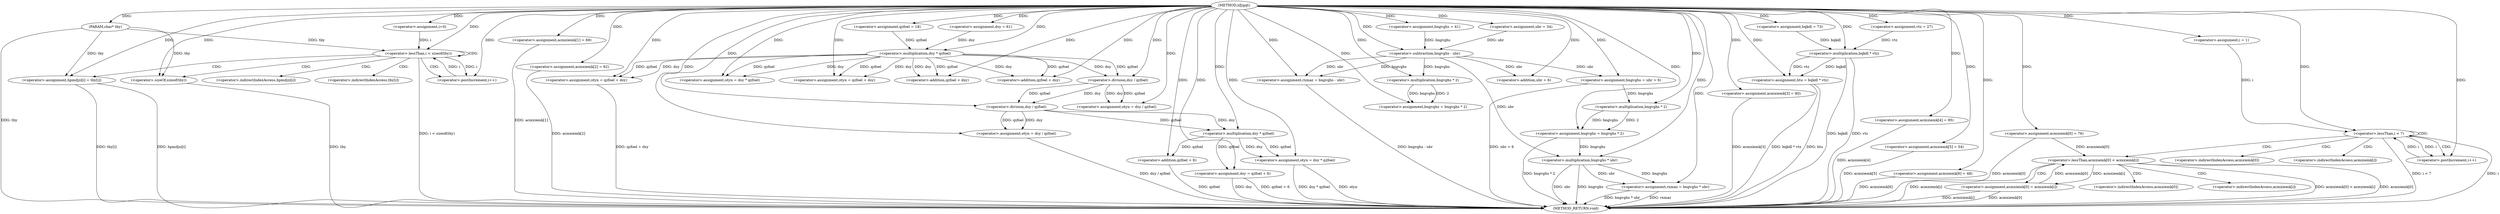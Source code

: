 digraph xfjigqt {  
"4334984857322274679" [label = "(METHOD,xfjigqt)" ]
"4334984857322274857" [label = "(METHOD_RETURN,void)" ]
"4334984857322274680" [label = "(PARAM,char* tby)" ]
"4334984857322274686" [label = "(<operator>.assignment,bngvghs = 41)" ]
"4334984857322274689" [label = "(<operator>.assignment,acmxiemk[0] = 76)" ]
"4334984857322274695" [label = "(<operator>.assignment,dsy = 61)" ]
"4334984857322274699" [label = "(<operator>.assignment,i=0)" ]
"4334984857322274702" [label = "(<operator>.lessThan,i < sizeof(tby))" ]
"4334984857322274704" [label = "(<operator>.sizeOf,sizeof(tby))" ]
"4334984857322274706" [label = "(<operator>.postIncrement,i++)" ]
"4334984857322274709" [label = "(<operator>.assignment,hpmdjzi[i] = tby[i])" ]
"4334984857322274716" [label = "(<operator>.assignment,acmxiemk[1] = 69)" ]
"4334984857322274721" [label = "(<operator>.assignment,acmxiemk[2] = 92)" ]
"4334984857322274727" [label = "(<operator>.assignment,ubr = 34)" ]
"4334984857322274731" [label = "(<operator>.assignment,qzfoel = 18)" ]
"4334984857322274734" [label = "(<operator>.assignment,acmxiemk[3] = 80)" ]
"4334984857322274740" [label = "(<operator>.assignment,bqkdl = 73)" ]
"4334984857322274745" [label = "(<operator>.assignment,vtz = 27)" ]
"4334984857322274749" [label = "(<operator>.assignment,otyn = dsy * qzfoel)" ]
"4334984857322274751" [label = "(<operator>.multiplication,dsy * qzfoel)" ]
"4334984857322274754" [label = "(<operator>.assignment,htu = bqkdl * vtz)" ]
"4334984857322274756" [label = "(<operator>.multiplication,bqkdl * vtz)" ]
"4334984857322274759" [label = "(<operator>.assignment,acmxiemk[4] = 95)" ]
"4334984857322274764" [label = "(<operator>.assignment,acmxiemk[5] = 54)" ]
"4334984857322274769" [label = "(<operator>.assignment,otyn = qzfoel + dsy)" ]
"4334984857322274771" [label = "(<operator>.addition,qzfoel + dsy)" ]
"4334984857322274774" [label = "(<operator>.assignment,acmxiemk[6] = 48)" ]
"4334984857322274780" [label = "(<operator>.assignment,rxmaz = bngvghs - ubr)" ]
"4334984857322274782" [label = "(<operator>.subtraction,bngvghs - ubr)" ]
"4334984857322274785" [label = "(<operator>.assignment,bngvghs = bngvghs * 2)" ]
"4334984857322274787" [label = "(<operator>.multiplication,bngvghs * 2)" ]
"4334984857322274790" [label = "(<operator>.assignment,bngvghs = ubr + 6)" ]
"4334984857322274792" [label = "(<operator>.addition,ubr + 6)" ]
"4334984857322274795" [label = "(<operator>.assignment,bngvghs = bngvghs * 2)" ]
"4334984857322274797" [label = "(<operator>.multiplication,bngvghs * 2)" ]
"4334984857322274800" [label = "(<operator>.assignment,otyn = qzfoel + dsy)" ]
"4334984857322274802" [label = "(<operator>.addition,qzfoel + dsy)" ]
"4334984857322274805" [label = "(<operator>.assignment,rxmaz = bngvghs * ubr)" ]
"4334984857322274807" [label = "(<operator>.multiplication,bngvghs * ubr)" ]
"4334984857322274812" [label = "(<operator>.assignment,i = 1)" ]
"4334984857322274815" [label = "(<operator>.lessThan,i < 7)" ]
"4334984857322274818" [label = "(<operator>.postIncrement,i++)" ]
"4334984857322274822" [label = "(<operator>.lessThan,acmxiemk[0] < acmxiemk[i])" ]
"4334984857322274830" [label = "(<operator>.assignment,acmxiemk[0] = acmxiemk[i])" ]
"4334984857322274837" [label = "(<operator>.assignment,otyn = dsy / qzfoel)" ]
"4334984857322274839" [label = "(<operator>.division,dsy / qzfoel)" ]
"4334984857322274842" [label = "(<operator>.assignment,otyn = dsy / qzfoel)" ]
"4334984857322274844" [label = "(<operator>.division,dsy / qzfoel)" ]
"4334984857322274847" [label = "(<operator>.assignment,otyn = dsy * qzfoel)" ]
"4334984857322274849" [label = "(<operator>.multiplication,dsy * qzfoel)" ]
"4334984857322274852" [label = "(<operator>.assignment,dsy = qzfoel + 6)" ]
"4334984857322274854" [label = "(<operator>.addition,qzfoel + 6)" ]
"4334984857322274710" [label = "(<operator>.indirectIndexAccess,hpmdjzi[i])" ]
"4334984857322274713" [label = "(<operator>.indirectIndexAccess,tby[i])" ]
"4334984857322274823" [label = "(<operator>.indirectIndexAccess,acmxiemk[0])" ]
"4334984857322274826" [label = "(<operator>.indirectIndexAccess,acmxiemk[i])" ]
"4334984857322274831" [label = "(<operator>.indirectIndexAccess,acmxiemk[0])" ]
"4334984857322274834" [label = "(<operator>.indirectIndexAccess,acmxiemk[i])" ]
  "4334984857322274709" -> "4334984857322274857"  [ label = "DDG: tby[i]"] 
  "4334984857322274754" -> "4334984857322274857"  [ label = "DDG: bqkdl * vtz"] 
  "4334984857322274842" -> "4334984857322274857"  [ label = "DDG: dsy / qzfoel"] 
  "4334984857322274702" -> "4334984857322274857"  [ label = "DDG: i < sizeof(tby)"] 
  "4334984857322274805" -> "4334984857322274857"  [ label = "DDG: bngvghs * ubr"] 
  "4334984857322274759" -> "4334984857322274857"  [ label = "DDG: acmxiemk[4]"] 
  "4334984857322274704" -> "4334984857322274857"  [ label = "DDG: tby"] 
  "4334984857322274754" -> "4334984857322274857"  [ label = "DDG: htu"] 
  "4334984857322274756" -> "4334984857322274857"  [ label = "DDG: vtz"] 
  "4334984857322274822" -> "4334984857322274857"  [ label = "DDG: acmxiemk[0] < acmxiemk[i]"] 
  "4334984857322274807" -> "4334984857322274857"  [ label = "DDG: ubr"] 
  "4334984857322274830" -> "4334984857322274857"  [ label = "DDG: acmxiemk[i]"] 
  "4334984857322274847" -> "4334984857322274857"  [ label = "DDG: dsy * qzfoel"] 
  "4334984857322274815" -> "4334984857322274857"  [ label = "DDG: i"] 
  "4334984857322274756" -> "4334984857322274857"  [ label = "DDG: bqkdl"] 
  "4334984857322274721" -> "4334984857322274857"  [ label = "DDG: acmxiemk[2]"] 
  "4334984857322274852" -> "4334984857322274857"  [ label = "DDG: dsy"] 
  "4334984857322274709" -> "4334984857322274857"  [ label = "DDG: hpmdjzi[i]"] 
  "4334984857322274815" -> "4334984857322274857"  [ label = "DDG: i < 7"] 
  "4334984857322274764" -> "4334984857322274857"  [ label = "DDG: acmxiemk[5]"] 
  "4334984857322274780" -> "4334984857322274857"  [ label = "DDG: bngvghs - ubr"] 
  "4334984857322274852" -> "4334984857322274857"  [ label = "DDG: qzfoel + 6"] 
  "4334984857322274680" -> "4334984857322274857"  [ label = "DDG: tby"] 
  "4334984857322274805" -> "4334984857322274857"  [ label = "DDG: rxmaz"] 
  "4334984857322274734" -> "4334984857322274857"  [ label = "DDG: acmxiemk[3]"] 
  "4334984857322274689" -> "4334984857322274857"  [ label = "DDG: acmxiemk[0]"] 
  "4334984857322274854" -> "4334984857322274857"  [ label = "DDG: qzfoel"] 
  "4334984857322274790" -> "4334984857322274857"  [ label = "DDG: ubr + 6"] 
  "4334984857322274807" -> "4334984857322274857"  [ label = "DDG: bngvghs"] 
  "4334984857322274716" -> "4334984857322274857"  [ label = "DDG: acmxiemk[1]"] 
  "4334984857322274800" -> "4334984857322274857"  [ label = "DDG: qzfoel + dsy"] 
  "4334984857322274822" -> "4334984857322274857"  [ label = "DDG: acmxiemk[0]"] 
  "4334984857322274830" -> "4334984857322274857"  [ label = "DDG: acmxiemk[0]"] 
  "4334984857322274822" -> "4334984857322274857"  [ label = "DDG: acmxiemk[i]"] 
  "4334984857322274795" -> "4334984857322274857"  [ label = "DDG: bngvghs * 2"] 
  "4334984857322274774" -> "4334984857322274857"  [ label = "DDG: acmxiemk[6]"] 
  "4334984857322274847" -> "4334984857322274857"  [ label = "DDG: otyn"] 
  "4334984857322274679" -> "4334984857322274680"  [ label = "DDG: "] 
  "4334984857322274679" -> "4334984857322274686"  [ label = "DDG: "] 
  "4334984857322274679" -> "4334984857322274689"  [ label = "DDG: "] 
  "4334984857322274679" -> "4334984857322274695"  [ label = "DDG: "] 
  "4334984857322274679" -> "4334984857322274699"  [ label = "DDG: "] 
  "4334984857322274699" -> "4334984857322274702"  [ label = "DDG: i"] 
  "4334984857322274706" -> "4334984857322274702"  [ label = "DDG: i"] 
  "4334984857322274679" -> "4334984857322274702"  [ label = "DDG: "] 
  "4334984857322274680" -> "4334984857322274702"  [ label = "DDG: tby"] 
  "4334984857322274680" -> "4334984857322274704"  [ label = "DDG: tby"] 
  "4334984857322274679" -> "4334984857322274704"  [ label = "DDG: "] 
  "4334984857322274702" -> "4334984857322274706"  [ label = "DDG: i"] 
  "4334984857322274679" -> "4334984857322274706"  [ label = "DDG: "] 
  "4334984857322274680" -> "4334984857322274709"  [ label = "DDG: tby"] 
  "4334984857322274679" -> "4334984857322274709"  [ label = "DDG: "] 
  "4334984857322274679" -> "4334984857322274716"  [ label = "DDG: "] 
  "4334984857322274679" -> "4334984857322274721"  [ label = "DDG: "] 
  "4334984857322274679" -> "4334984857322274727"  [ label = "DDG: "] 
  "4334984857322274679" -> "4334984857322274731"  [ label = "DDG: "] 
  "4334984857322274679" -> "4334984857322274734"  [ label = "DDG: "] 
  "4334984857322274679" -> "4334984857322274740"  [ label = "DDG: "] 
  "4334984857322274679" -> "4334984857322274745"  [ label = "DDG: "] 
  "4334984857322274751" -> "4334984857322274749"  [ label = "DDG: dsy"] 
  "4334984857322274751" -> "4334984857322274749"  [ label = "DDG: qzfoel"] 
  "4334984857322274679" -> "4334984857322274749"  [ label = "DDG: "] 
  "4334984857322274695" -> "4334984857322274751"  [ label = "DDG: dsy"] 
  "4334984857322274679" -> "4334984857322274751"  [ label = "DDG: "] 
  "4334984857322274731" -> "4334984857322274751"  [ label = "DDG: qzfoel"] 
  "4334984857322274756" -> "4334984857322274754"  [ label = "DDG: bqkdl"] 
  "4334984857322274756" -> "4334984857322274754"  [ label = "DDG: vtz"] 
  "4334984857322274679" -> "4334984857322274754"  [ label = "DDG: "] 
  "4334984857322274740" -> "4334984857322274756"  [ label = "DDG: bqkdl"] 
  "4334984857322274679" -> "4334984857322274756"  [ label = "DDG: "] 
  "4334984857322274745" -> "4334984857322274756"  [ label = "DDG: vtz"] 
  "4334984857322274679" -> "4334984857322274759"  [ label = "DDG: "] 
  "4334984857322274679" -> "4334984857322274764"  [ label = "DDG: "] 
  "4334984857322274751" -> "4334984857322274769"  [ label = "DDG: qzfoel"] 
  "4334984857322274679" -> "4334984857322274769"  [ label = "DDG: "] 
  "4334984857322274751" -> "4334984857322274769"  [ label = "DDG: dsy"] 
  "4334984857322274751" -> "4334984857322274771"  [ label = "DDG: qzfoel"] 
  "4334984857322274679" -> "4334984857322274771"  [ label = "DDG: "] 
  "4334984857322274751" -> "4334984857322274771"  [ label = "DDG: dsy"] 
  "4334984857322274679" -> "4334984857322274774"  [ label = "DDG: "] 
  "4334984857322274782" -> "4334984857322274780"  [ label = "DDG: bngvghs"] 
  "4334984857322274782" -> "4334984857322274780"  [ label = "DDG: ubr"] 
  "4334984857322274679" -> "4334984857322274780"  [ label = "DDG: "] 
  "4334984857322274686" -> "4334984857322274782"  [ label = "DDG: bngvghs"] 
  "4334984857322274679" -> "4334984857322274782"  [ label = "DDG: "] 
  "4334984857322274727" -> "4334984857322274782"  [ label = "DDG: ubr"] 
  "4334984857322274787" -> "4334984857322274785"  [ label = "DDG: bngvghs"] 
  "4334984857322274787" -> "4334984857322274785"  [ label = "DDG: 2"] 
  "4334984857322274679" -> "4334984857322274785"  [ label = "DDG: "] 
  "4334984857322274782" -> "4334984857322274787"  [ label = "DDG: bngvghs"] 
  "4334984857322274679" -> "4334984857322274787"  [ label = "DDG: "] 
  "4334984857322274782" -> "4334984857322274790"  [ label = "DDG: ubr"] 
  "4334984857322274679" -> "4334984857322274790"  [ label = "DDG: "] 
  "4334984857322274782" -> "4334984857322274792"  [ label = "DDG: ubr"] 
  "4334984857322274679" -> "4334984857322274792"  [ label = "DDG: "] 
  "4334984857322274797" -> "4334984857322274795"  [ label = "DDG: bngvghs"] 
  "4334984857322274797" -> "4334984857322274795"  [ label = "DDG: 2"] 
  "4334984857322274679" -> "4334984857322274795"  [ label = "DDG: "] 
  "4334984857322274790" -> "4334984857322274797"  [ label = "DDG: bngvghs"] 
  "4334984857322274679" -> "4334984857322274797"  [ label = "DDG: "] 
  "4334984857322274679" -> "4334984857322274800"  [ label = "DDG: "] 
  "4334984857322274751" -> "4334984857322274800"  [ label = "DDG: qzfoel"] 
  "4334984857322274751" -> "4334984857322274800"  [ label = "DDG: dsy"] 
  "4334984857322274679" -> "4334984857322274802"  [ label = "DDG: "] 
  "4334984857322274751" -> "4334984857322274802"  [ label = "DDG: qzfoel"] 
  "4334984857322274751" -> "4334984857322274802"  [ label = "DDG: dsy"] 
  "4334984857322274807" -> "4334984857322274805"  [ label = "DDG: bngvghs"] 
  "4334984857322274807" -> "4334984857322274805"  [ label = "DDG: ubr"] 
  "4334984857322274679" -> "4334984857322274805"  [ label = "DDG: "] 
  "4334984857322274795" -> "4334984857322274807"  [ label = "DDG: bngvghs"] 
  "4334984857322274679" -> "4334984857322274807"  [ label = "DDG: "] 
  "4334984857322274782" -> "4334984857322274807"  [ label = "DDG: ubr"] 
  "4334984857322274679" -> "4334984857322274812"  [ label = "DDG: "] 
  "4334984857322274812" -> "4334984857322274815"  [ label = "DDG: i"] 
  "4334984857322274818" -> "4334984857322274815"  [ label = "DDG: i"] 
  "4334984857322274679" -> "4334984857322274815"  [ label = "DDG: "] 
  "4334984857322274815" -> "4334984857322274818"  [ label = "DDG: i"] 
  "4334984857322274679" -> "4334984857322274818"  [ label = "DDG: "] 
  "4334984857322274689" -> "4334984857322274822"  [ label = "DDG: acmxiemk[0]"] 
  "4334984857322274830" -> "4334984857322274822"  [ label = "DDG: acmxiemk[0]"] 
  "4334984857322274822" -> "4334984857322274830"  [ label = "DDG: acmxiemk[i]"] 
  "4334984857322274839" -> "4334984857322274837"  [ label = "DDG: dsy"] 
  "4334984857322274839" -> "4334984857322274837"  [ label = "DDG: qzfoel"] 
  "4334984857322274679" -> "4334984857322274837"  [ label = "DDG: "] 
  "4334984857322274679" -> "4334984857322274839"  [ label = "DDG: "] 
  "4334984857322274751" -> "4334984857322274839"  [ label = "DDG: dsy"] 
  "4334984857322274751" -> "4334984857322274839"  [ label = "DDG: qzfoel"] 
  "4334984857322274844" -> "4334984857322274842"  [ label = "DDG: dsy"] 
  "4334984857322274844" -> "4334984857322274842"  [ label = "DDG: qzfoel"] 
  "4334984857322274679" -> "4334984857322274842"  [ label = "DDG: "] 
  "4334984857322274839" -> "4334984857322274844"  [ label = "DDG: dsy"] 
  "4334984857322274679" -> "4334984857322274844"  [ label = "DDG: "] 
  "4334984857322274839" -> "4334984857322274844"  [ label = "DDG: qzfoel"] 
  "4334984857322274849" -> "4334984857322274847"  [ label = "DDG: dsy"] 
  "4334984857322274849" -> "4334984857322274847"  [ label = "DDG: qzfoel"] 
  "4334984857322274679" -> "4334984857322274847"  [ label = "DDG: "] 
  "4334984857322274844" -> "4334984857322274849"  [ label = "DDG: dsy"] 
  "4334984857322274679" -> "4334984857322274849"  [ label = "DDG: "] 
  "4334984857322274844" -> "4334984857322274849"  [ label = "DDG: qzfoel"] 
  "4334984857322274849" -> "4334984857322274852"  [ label = "DDG: qzfoel"] 
  "4334984857322274679" -> "4334984857322274852"  [ label = "DDG: "] 
  "4334984857322274849" -> "4334984857322274854"  [ label = "DDG: qzfoel"] 
  "4334984857322274679" -> "4334984857322274854"  [ label = "DDG: "] 
  "4334984857322274702" -> "4334984857322274706"  [ label = "CDG: "] 
  "4334984857322274702" -> "4334984857322274702"  [ label = "CDG: "] 
  "4334984857322274702" -> "4334984857322274713"  [ label = "CDG: "] 
  "4334984857322274702" -> "4334984857322274709"  [ label = "CDG: "] 
  "4334984857322274702" -> "4334984857322274704"  [ label = "CDG: "] 
  "4334984857322274702" -> "4334984857322274710"  [ label = "CDG: "] 
  "4334984857322274815" -> "4334984857322274815"  [ label = "CDG: "] 
  "4334984857322274815" -> "4334984857322274818"  [ label = "CDG: "] 
  "4334984857322274815" -> "4334984857322274823"  [ label = "CDG: "] 
  "4334984857322274815" -> "4334984857322274826"  [ label = "CDG: "] 
  "4334984857322274815" -> "4334984857322274822"  [ label = "CDG: "] 
  "4334984857322274822" -> "4334984857322274831"  [ label = "CDG: "] 
  "4334984857322274822" -> "4334984857322274834"  [ label = "CDG: "] 
  "4334984857322274822" -> "4334984857322274830"  [ label = "CDG: "] 
}
